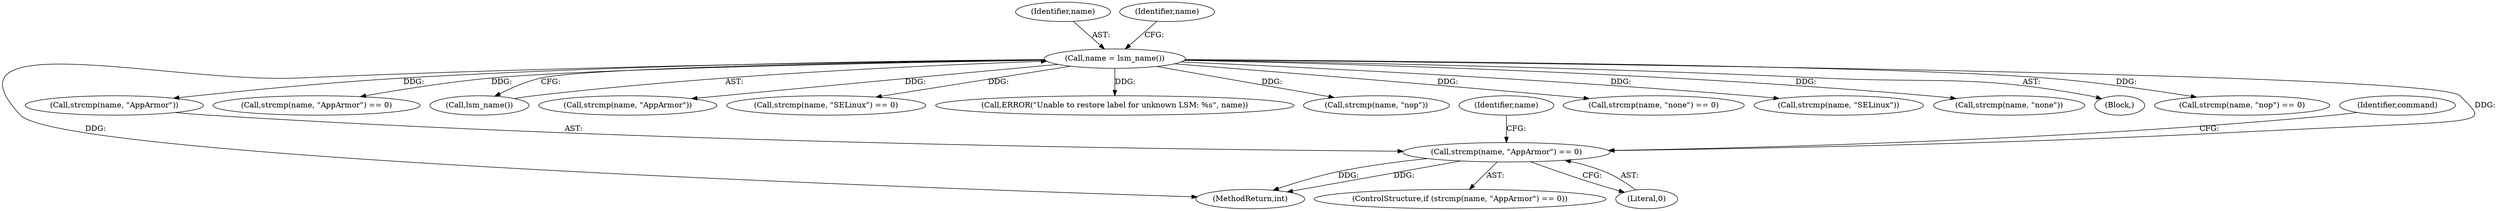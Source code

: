 digraph "0_lxc_81f466d05f2a89cb4f122ef7f593ff3f279b165c_0@API" {
"1000176" [label="(Call,strcmp(name, \"AppArmor\") == 0)"];
"1000120" [label="(Call,name = lsm_name())"];
"1000287" [label="(MethodReturn,int)"];
"1000138" [label="(Call,strcmp(name, \"AppArmor\") == 0)"];
"1000175" [label="(ControlStructure,if (strcmp(name, \"AppArmor\") == 0))"];
"1000176" [label="(Call,strcmp(name, \"AppArmor\") == 0)"];
"1000122" [label="(Call,lsm_name())"];
"1000139" [label="(Call,strcmp(name, \"AppArmor\"))"];
"1000120" [label="(Call,name = lsm_name())"];
"1000241" [label="(Call,strcmp(name, \"SELinux\") == 0)"];
"1000180" [label="(Literal,0)"];
"1000267" [label="(Call,ERROR(\"Unable to restore label for unknown LSM: %s\", name))"];
"1000125" [label="(Call,strcmp(name, \"nop\"))"];
"1000177" [label="(Call,strcmp(name, \"AppArmor\"))"];
"1000243" [label="(Identifier,name)"];
"1000131" [label="(Call,strcmp(name, \"none\") == 0)"];
"1000242" [label="(Call,strcmp(name, \"SELinux\"))"];
"1000132" [label="(Call,strcmp(name, \"none\"))"];
"1000121" [label="(Identifier,name)"];
"1000105" [label="(Block,)"];
"1000184" [label="(Identifier,command)"];
"1000124" [label="(Call,strcmp(name, \"nop\") == 0)"];
"1000126" [label="(Identifier,name)"];
"1000176" -> "1000175"  [label="AST: "];
"1000176" -> "1000180"  [label="CFG: "];
"1000177" -> "1000176"  [label="AST: "];
"1000180" -> "1000176"  [label="AST: "];
"1000184" -> "1000176"  [label="CFG: "];
"1000243" -> "1000176"  [label="CFG: "];
"1000176" -> "1000287"  [label="DDG: "];
"1000176" -> "1000287"  [label="DDG: "];
"1000120" -> "1000176"  [label="DDG: "];
"1000120" -> "1000105"  [label="AST: "];
"1000120" -> "1000122"  [label="CFG: "];
"1000121" -> "1000120"  [label="AST: "];
"1000122" -> "1000120"  [label="AST: "];
"1000126" -> "1000120"  [label="CFG: "];
"1000120" -> "1000287"  [label="DDG: "];
"1000120" -> "1000124"  [label="DDG: "];
"1000120" -> "1000125"  [label="DDG: "];
"1000120" -> "1000131"  [label="DDG: "];
"1000120" -> "1000132"  [label="DDG: "];
"1000120" -> "1000138"  [label="DDG: "];
"1000120" -> "1000139"  [label="DDG: "];
"1000120" -> "1000177"  [label="DDG: "];
"1000120" -> "1000241"  [label="DDG: "];
"1000120" -> "1000242"  [label="DDG: "];
"1000120" -> "1000267"  [label="DDG: "];
}
